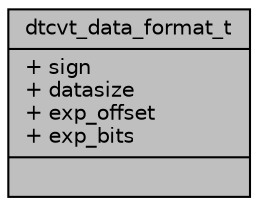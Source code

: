digraph "dtcvt_data_format_t"
{
 // INTERACTIVE_SVG=YES
 // LATEX_PDF_SIZE
  bgcolor="transparent";
  edge [fontname="Helvetica",fontsize="10",labelfontname="Helvetica",labelfontsize="10"];
  node [fontname="Helvetica",fontsize="10",shape=record];
  Node1 [label="{dtcvt_data_format_t\n|+ sign\l+ datasize\l+ exp_offset\l+ exp_bits\l|}",height=0.2,width=0.4,color="black", fillcolor="grey75", style="filled", fontcolor="black",tooltip="Vector data format for float data conversion."];
}
